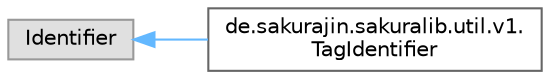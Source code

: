 digraph "Graphical Class Hierarchy"
{
 // LATEX_PDF_SIZE
  bgcolor="transparent";
  edge [fontname=Helvetica,fontsize=10,labelfontname=Helvetica,labelfontsize=10];
  node [fontname=Helvetica,fontsize=10,shape=box,height=0.2,width=0.4];
  rankdir="LR";
  Node0 [label="Identifier",height=0.2,width=0.4,color="grey60", fillcolor="#E0E0E0", style="filled",tooltip=" "];
  Node0 -> Node1 [dir="back",color="steelblue1",style="solid"];
  Node1 [label="de.sakurajin.sakuralib.util.v1.\lTagIdentifier",height=0.2,width=0.4,color="grey40", fillcolor="white", style="filled",URL="$classde_1_1sakurajin_1_1sakuralib_1_1util_1_1v1_1_1TagIdentifier.html",tooltip=" "];
}

